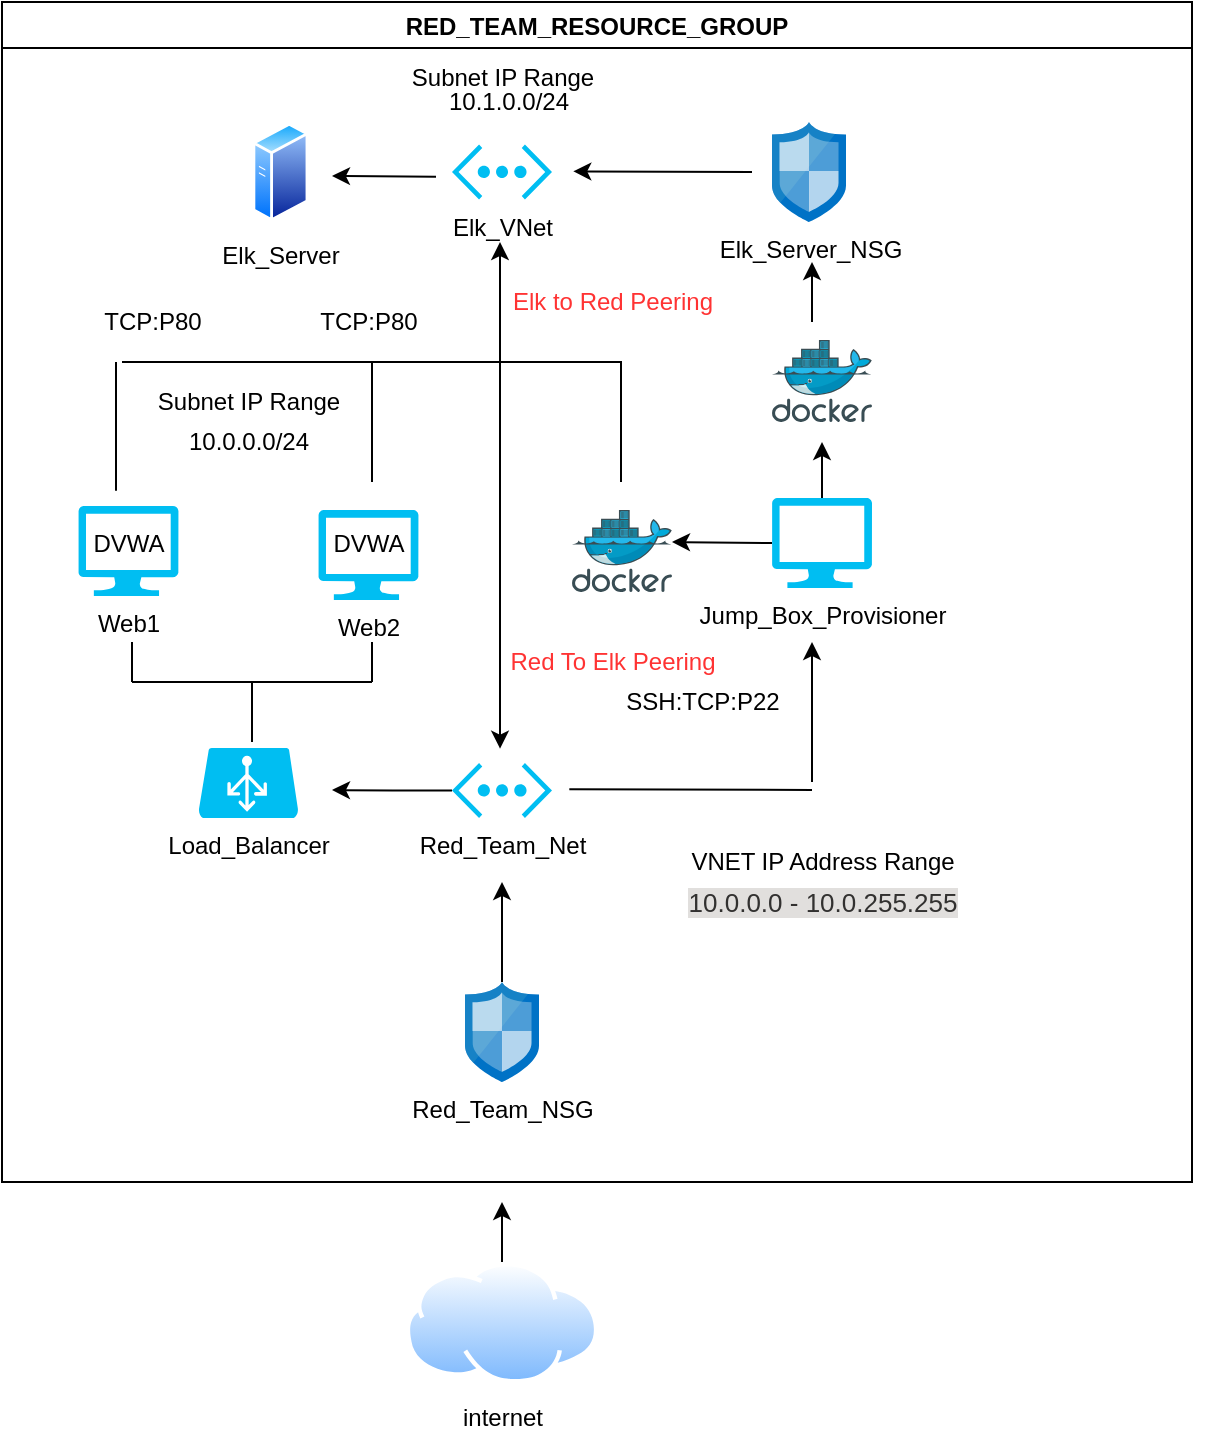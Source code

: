 <mxfile version="19.0.3" type="device"><diagram id="vvkqc4ALOvfldkGygUq4" name="Page-1"><mxGraphModel dx="1024" dy="703" grid="1" gridSize="10" guides="1" tooltips="1" connect="1" arrows="1" fold="1" page="1" pageScale="1" pageWidth="850" pageHeight="1100" math="0" shadow="0"><root><mxCell id="0"/><mxCell id="1" parent="0"/><mxCell id="cXu6Fcp3c8Qbb6nObP1x-32" style="edgeStyle=orthogonalEdgeStyle;rounded=0;orthogonalLoop=1;jettySize=auto;html=1;exitX=0;exitY=0.5;exitDx=0;exitDy=0;exitPerimeter=0;" parent="1" source="cXu6Fcp3c8Qbb6nObP1x-3" edge="1"><mxGeometry relative="1" as="geometry"><mxPoint x="490" y="420" as="targetPoint"/></mxGeometry></mxCell><mxCell id="bHo2_PQDWH2b_3R60k4Y-1" style="edgeStyle=orthogonalEdgeStyle;rounded=0;orthogonalLoop=1;jettySize=auto;html=1;exitX=0.5;exitY=0;exitDx=0;exitDy=0;" parent="1" source="cXu6Fcp3c8Qbb6nObP1x-14" edge="1"><mxGeometry relative="1" as="geometry"><mxPoint x="405" y="750" as="targetPoint"/></mxGeometry></mxCell><mxCell id="cXu6Fcp3c8Qbb6nObP1x-14" value="internet" style="aspect=fixed;perimeter=ellipsePerimeter;html=1;align=center;shadow=0;dashed=0;spacingTop=3;image;image=img/lib/active_directory/internet_cloud.svg;" parent="1" vertex="1"><mxGeometry x="356.79" y="780" width="96.43" height="60.75" as="geometry"/></mxCell><mxCell id="cXu6Fcp3c8Qbb6nObP1x-16" style="edgeStyle=orthogonalEdgeStyle;rounded=0;orthogonalLoop=1;jettySize=auto;html=1;exitX=0.5;exitY=1;exitDx=0;exitDy=0;" parent="1" edge="1"><mxGeometry relative="1" as="geometry"><mxPoint x="755" y="480" as="sourcePoint"/><mxPoint x="755" y="480" as="targetPoint"/></mxGeometry></mxCell><mxCell id="cXu6Fcp3c8Qbb6nObP1x-47" value="RED_TEAM_RESOURCE_GROUP" style="swimlane;" parent="1" vertex="1"><mxGeometry x="155" y="150" width="595" height="590" as="geometry"/></mxCell><mxCell id="cXu6Fcp3c8Qbb6nObP1x-49" value="SSH:TCP:P22" style="text;html=1;align=center;verticalAlign=middle;resizable=0;points=[];autosize=1;strokeColor=none;fillColor=none;" parent="cXu6Fcp3c8Qbb6nObP1x-47" vertex="1"><mxGeometry x="305" y="340" width="90" height="20" as="geometry"/></mxCell><mxCell id="cXu6Fcp3c8Qbb6nObP1x-51" value="TCP:P80" style="text;html=1;align=center;verticalAlign=middle;resizable=0;points=[];autosize=1;strokeColor=none;fillColor=none;" parent="cXu6Fcp3c8Qbb6nObP1x-47" vertex="1"><mxGeometry x="45" y="150" width="60" height="20" as="geometry"/></mxCell><mxCell id="cXu6Fcp3c8Qbb6nObP1x-50" value="TCP:P80" style="text;html=1;align=center;verticalAlign=middle;resizable=0;points=[];autosize=1;strokeColor=none;fillColor=none;" parent="cXu6Fcp3c8Qbb6nObP1x-47" vertex="1"><mxGeometry x="153.22" y="150" width="60" height="20" as="geometry"/></mxCell><mxCell id="cXu6Fcp3c8Qbb6nObP1x-44" value="10.0.0.0/24" style="text;html=1;align=center;verticalAlign=middle;resizable=0;points=[];autosize=1;strokeColor=none;fillColor=none;" parent="cXu6Fcp3c8Qbb6nObP1x-47" vertex="1"><mxGeometry x="83.22" y="210" width="80" height="20" as="geometry"/></mxCell><mxCell id="cXu6Fcp3c8Qbb6nObP1x-43" value="Subnet IP Range&lt;br&gt;" style="text;html=1;align=center;verticalAlign=middle;resizable=0;points=[];autosize=1;strokeColor=none;fillColor=none;" parent="cXu6Fcp3c8Qbb6nObP1x-47" vertex="1"><mxGeometry x="68.22" y="190" width="110" height="20" as="geometry"/></mxCell><mxCell id="cXu6Fcp3c8Qbb6nObP1x-2" value="Load_Balancer&lt;br&gt;" style="verticalLabelPosition=bottom;html=1;verticalAlign=top;align=center;strokeColor=none;fillColor=#00BEF2;shape=mxgraph.azure.azure_load_balancer;" parent="cXu6Fcp3c8Qbb6nObP1x-47" vertex="1"><mxGeometry x="98.22" y="373" width="50" height="35" as="geometry"/></mxCell><mxCell id="bHo2_PQDWH2b_3R60k4Y-3" value="" style="edgeStyle=orthogonalEdgeStyle;rounded=0;orthogonalLoop=1;jettySize=auto;html=1;" parent="cXu6Fcp3c8Qbb6nObP1x-47" source="cXu6Fcp3c8Qbb6nObP1x-13" edge="1"><mxGeometry relative="1" as="geometry"><mxPoint x="250" y="440" as="targetPoint"/></mxGeometry></mxCell><mxCell id="cXu6Fcp3c8Qbb6nObP1x-13" value="Red_Team_NSG" style="sketch=0;aspect=fixed;html=1;points=[];align=center;image;fontSize=12;image=img/lib/mscae/Network_Security_Groups_Classic.svg;" parent="cXu6Fcp3c8Qbb6nObP1x-47" vertex="1"><mxGeometry x="231.5" y="490" width="37" height="50" as="geometry"/></mxCell><mxCell id="cXu6Fcp3c8Qbb6nObP1x-3" value="Jump_Box_Provisioner&lt;br&gt;" style="verticalLabelPosition=bottom;html=1;verticalAlign=top;align=center;strokeColor=none;fillColor=#00BEF2;shape=mxgraph.azure.computer;pointerEvents=1;" parent="cXu6Fcp3c8Qbb6nObP1x-47" vertex="1"><mxGeometry x="385" y="248" width="50" height="45" as="geometry"/></mxCell><mxCell id="cXu6Fcp3c8Qbb6nObP1x-1" value="" style="sketch=0;aspect=fixed;html=1;points=[];align=center;image;fontSize=12;image=img/lib/mscae/Docker.svg;" parent="cXu6Fcp3c8Qbb6nObP1x-47" vertex="1"><mxGeometry x="285" y="254" width="50" height="41" as="geometry"/></mxCell><mxCell id="cXu6Fcp3c8Qbb6nObP1x-39" value="DVWA" style="text;html=1;align=center;verticalAlign=middle;resizable=0;points=[];autosize=1;strokeColor=none;fillColor=none;" parent="cXu6Fcp3c8Qbb6nObP1x-47" vertex="1"><mxGeometry x="158.22" y="260.5" width="50" height="20" as="geometry"/></mxCell><mxCell id="cXu6Fcp3c8Qbb6nObP1x-5" value="Web2&lt;br&gt;" style="verticalLabelPosition=bottom;html=1;verticalAlign=top;align=center;strokeColor=none;fillColor=#00BEF2;shape=mxgraph.azure.computer;pointerEvents=1;" parent="cXu6Fcp3c8Qbb6nObP1x-47" vertex="1"><mxGeometry x="158.22" y="254" width="50" height="45" as="geometry"/></mxCell><mxCell id="cXu6Fcp3c8Qbb6nObP1x-40" value="DVWA" style="text;html=1;align=center;verticalAlign=middle;resizable=0;points=[];autosize=1;strokeColor=none;fillColor=none;" parent="cXu6Fcp3c8Qbb6nObP1x-47" vertex="1"><mxGeometry x="38.22" y="260.5" width="50" height="20" as="geometry"/></mxCell><mxCell id="cXu6Fcp3c8Qbb6nObP1x-4" value="Web1&lt;br&gt;" style="verticalLabelPosition=bottom;html=1;verticalAlign=top;align=center;strokeColor=none;fillColor=#00BEF2;shape=mxgraph.azure.computer;pointerEvents=1;" parent="cXu6Fcp3c8Qbb6nObP1x-47" vertex="1"><mxGeometry x="38.22" y="252" width="50" height="45" as="geometry"/></mxCell><mxCell id="cXu6Fcp3c8Qbb6nObP1x-8" value="Red_Team_Net&lt;br&gt;" style="verticalLabelPosition=bottom;html=1;verticalAlign=top;align=center;strokeColor=none;fillColor=#00BEF2;shape=mxgraph.azure.virtual_network;pointerEvents=1;" parent="cXu6Fcp3c8Qbb6nObP1x-47" vertex="1"><mxGeometry x="225" y="380.5" width="50" height="27.5" as="geometry"/></mxCell><mxCell id="cXu6Fcp3c8Qbb6nObP1x-42" value="&lt;span style=&quot;color: rgb(50 , 49 , 48) ; font-family: &amp;#34;az_ea_font&amp;#34; , &amp;#34;segoe ui&amp;#34; , &amp;#34;az_font&amp;#34; , , , &amp;#34;blinkmacsystemfont&amp;#34; , &amp;#34;roboto&amp;#34; , &amp;#34;oxygen&amp;#34; , &amp;#34;ubuntu&amp;#34; , &amp;#34;cantarell&amp;#34; , &amp;#34;open sans&amp;#34; , &amp;#34;helvetica neue&amp;#34; , sans-serif ; font-size: 13px ; text-align: left ; background-color: rgb(225 , 223 , 221)&quot;&gt;10.0.0.0 - 10.0.255.255&lt;/span&gt;" style="text;html=1;align=center;verticalAlign=middle;resizable=0;points=[];autosize=1;strokeColor=none;fillColor=none;" parent="cXu6Fcp3c8Qbb6nObP1x-47" vertex="1"><mxGeometry x="335" y="440" width="150" height="20" as="geometry"/></mxCell><mxCell id="cXu6Fcp3c8Qbb6nObP1x-41" value="VNET IP Address Range&lt;br&gt;" style="text;html=1;align=center;verticalAlign=middle;resizable=0;points=[];autosize=1;strokeColor=none;fillColor=none;" parent="cXu6Fcp3c8Qbb6nObP1x-47" vertex="1"><mxGeometry x="335" y="420" width="150" height="20" as="geometry"/></mxCell><mxCell id="bHo2_PQDWH2b_3R60k4Y-6" value="" style="endArrow=classic;html=1;rounded=0;" parent="cXu6Fcp3c8Qbb6nObP1x-47" edge="1"><mxGeometry width="50" height="50" relative="1" as="geometry"><mxPoint x="405" y="390" as="sourcePoint"/><mxPoint x="405" y="320" as="targetPoint"/><Array as="points"><mxPoint x="405" y="360"/><mxPoint x="405" y="350"/></Array></mxGeometry></mxCell><mxCell id="bHo2_PQDWH2b_3R60k4Y-8" value="" style="endArrow=none;html=1;rounded=0;exitX=1.173;exitY=0.479;exitDx=0;exitDy=0;exitPerimeter=0;" parent="cXu6Fcp3c8Qbb6nObP1x-47" source="cXu6Fcp3c8Qbb6nObP1x-8" edge="1"><mxGeometry width="50" height="50" relative="1" as="geometry"><mxPoint x="305" y="420" as="sourcePoint"/><mxPoint x="405" y="394" as="targetPoint"/></mxGeometry></mxCell><mxCell id="bHo2_PQDWH2b_3R60k4Y-9" value="" style="endArrow=none;html=1;rounded=0;" parent="cXu6Fcp3c8Qbb6nObP1x-47" edge="1"><mxGeometry width="50" height="50" relative="1" as="geometry"><mxPoint x="125" y="370" as="sourcePoint"/><mxPoint x="125" y="340" as="targetPoint"/></mxGeometry></mxCell><mxCell id="bHo2_PQDWH2b_3R60k4Y-10" value="" style="endArrow=none;html=1;rounded=0;" parent="cXu6Fcp3c8Qbb6nObP1x-47" edge="1"><mxGeometry width="50" height="50" relative="1" as="geometry"><mxPoint x="65" y="340" as="sourcePoint"/><mxPoint x="125" y="340" as="targetPoint"/></mxGeometry></mxCell><mxCell id="bHo2_PQDWH2b_3R60k4Y-11" value="" style="endArrow=none;html=1;rounded=0;" parent="cXu6Fcp3c8Qbb6nObP1x-47" edge="1"><mxGeometry width="50" height="50" relative="1" as="geometry"><mxPoint x="125" y="340" as="sourcePoint"/><mxPoint x="185" y="340" as="targetPoint"/></mxGeometry></mxCell><mxCell id="bHo2_PQDWH2b_3R60k4Y-12" value="" style="endArrow=none;html=1;rounded=0;" parent="cXu6Fcp3c8Qbb6nObP1x-47" edge="1"><mxGeometry width="50" height="50" relative="1" as="geometry"><mxPoint x="65" y="340" as="sourcePoint"/><mxPoint x="65" y="320" as="targetPoint"/></mxGeometry></mxCell><mxCell id="bHo2_PQDWH2b_3R60k4Y-13" value="" style="endArrow=none;html=1;rounded=0;" parent="cXu6Fcp3c8Qbb6nObP1x-47" edge="1"><mxGeometry width="50" height="50" relative="1" as="geometry"><mxPoint x="185" y="340" as="sourcePoint"/><mxPoint x="185" y="320" as="targetPoint"/></mxGeometry></mxCell><mxCell id="bHo2_PQDWH2b_3R60k4Y-14" value="" style="endArrow=none;html=1;rounded=0;" parent="cXu6Fcp3c8Qbb6nObP1x-47" edge="1"><mxGeometry width="50" height="50" relative="1" as="geometry"><mxPoint x="309.5" y="240" as="sourcePoint"/><mxPoint x="309.5" y="180" as="targetPoint"/></mxGeometry></mxCell><mxCell id="bHo2_PQDWH2b_3R60k4Y-15" value="" style="endArrow=none;html=1;rounded=0;" parent="cXu6Fcp3c8Qbb6nObP1x-47" edge="1"><mxGeometry width="50" height="50" relative="1" as="geometry"><mxPoint x="60" y="180" as="sourcePoint"/><mxPoint x="310" y="180" as="targetPoint"/></mxGeometry></mxCell><mxCell id="bHo2_PQDWH2b_3R60k4Y-16" value="" style="endArrow=none;html=1;rounded=0;" parent="cXu6Fcp3c8Qbb6nObP1x-47" edge="1"><mxGeometry width="50" height="50" relative="1" as="geometry"><mxPoint x="185" y="240" as="sourcePoint"/><mxPoint x="185" y="180" as="targetPoint"/></mxGeometry></mxCell><mxCell id="bHo2_PQDWH2b_3R60k4Y-17" value="" style="endArrow=none;html=1;rounded=0;exitX=0.376;exitY=-0.17;exitDx=0;exitDy=0;exitPerimeter=0;" parent="cXu6Fcp3c8Qbb6nObP1x-47" source="cXu6Fcp3c8Qbb6nObP1x-4" edge="1"><mxGeometry width="50" height="50" relative="1" as="geometry"><mxPoint x="35" y="240" as="sourcePoint"/><mxPoint x="57" y="180" as="targetPoint"/></mxGeometry></mxCell><mxCell id="-gCt1jsn4ygDwDQ4w3Zt-1" value="Elk_Server&lt;br&gt;" style="aspect=fixed;perimeter=ellipsePerimeter;html=1;align=center;shadow=0;dashed=0;spacingTop=3;image;image=img/lib/active_directory/generic_server.svg;" parent="cXu6Fcp3c8Qbb6nObP1x-47" vertex="1"><mxGeometry x="125.22" y="60" width="28.0" height="50" as="geometry"/></mxCell><mxCell id="I6M6BdJclk2YlhxAiF_m-1" value="Elk_VNet" style="verticalLabelPosition=bottom;html=1;verticalAlign=top;align=center;strokeColor=none;fillColor=#00BEF2;shape=mxgraph.azure.virtual_network;pointerEvents=1;" parent="cXu6Fcp3c8Qbb6nObP1x-47" vertex="1"><mxGeometry x="225" y="71.25" width="50" height="27.5" as="geometry"/></mxCell><mxCell id="I6M6BdJclk2YlhxAiF_m-4" value="Elk_Server_NSG&lt;br&gt;&lt;br&gt;" style="sketch=0;aspect=fixed;html=1;points=[];align=center;image;fontSize=12;image=img/lib/mscae/Network_Security_Groups_Classic.svg;" parent="cXu6Fcp3c8Qbb6nObP1x-47" vertex="1"><mxGeometry x="385" y="60" width="37" height="50" as="geometry"/></mxCell><mxCell id="I6M6BdJclk2YlhxAiF_m-6" value="" style="endArrow=classic;html=1;rounded=0;entryX=1.213;entryY=0.488;entryDx=0;entryDy=0;entryPerimeter=0;" parent="cXu6Fcp3c8Qbb6nObP1x-47" target="I6M6BdJclk2YlhxAiF_m-1" edge="1"><mxGeometry width="50" height="50" relative="1" as="geometry"><mxPoint x="375" y="85" as="sourcePoint"/><mxPoint x="365" y="60" as="targetPoint"/></mxGeometry></mxCell><mxCell id="I6M6BdJclk2YlhxAiF_m-7" value="" style="endArrow=classic;html=1;rounded=0;exitX=-0.16;exitY=0.585;exitDx=0;exitDy=0;exitPerimeter=0;" parent="cXu6Fcp3c8Qbb6nObP1x-47" source="I6M6BdJclk2YlhxAiF_m-1" edge="1"><mxGeometry width="50" height="50" relative="1" as="geometry"><mxPoint x="185" y="110" as="sourcePoint"/><mxPoint x="165" y="87" as="targetPoint"/></mxGeometry></mxCell><mxCell id="I6M6BdJclk2YlhxAiF_m-8" value="" style="sketch=0;aspect=fixed;html=1;points=[];align=center;image;fontSize=12;image=img/lib/mscae/Docker.svg;" parent="cXu6Fcp3c8Qbb6nObP1x-47" vertex="1"><mxGeometry x="385" y="169" width="50" height="41" as="geometry"/></mxCell><mxCell id="I6M6BdJclk2YlhxAiF_m-11" value="" style="endArrow=classic;html=1;rounded=0;exitX=0.5;exitY=0;exitDx=0;exitDy=0;exitPerimeter=0;" parent="cXu6Fcp3c8Qbb6nObP1x-47" source="cXu6Fcp3c8Qbb6nObP1x-3" edge="1"><mxGeometry width="50" height="50" relative="1" as="geometry"><mxPoint x="385" y="250" as="sourcePoint"/><mxPoint x="410" y="220" as="targetPoint"/></mxGeometry></mxCell><mxCell id="I6M6BdJclk2YlhxAiF_m-12" value="" style="endArrow=classic;html=1;rounded=0;" parent="cXu6Fcp3c8Qbb6nObP1x-47" edge="1"><mxGeometry width="50" height="50" relative="1" as="geometry"><mxPoint x="405" y="160" as="sourcePoint"/><mxPoint x="405" y="130" as="targetPoint"/></mxGeometry></mxCell><mxCell id="I6M6BdJclk2YlhxAiF_m-15" value="Elk to Red Peering&lt;br&gt;" style="text;html=1;align=center;verticalAlign=middle;resizable=0;points=[];autosize=1;strokeColor=none;fillColor=none;fontColor=#FF3333;" parent="cXu6Fcp3c8Qbb6nObP1x-47" vertex="1"><mxGeometry x="245" y="140" width="120" height="20" as="geometry"/></mxCell><mxCell id="I6M6BdJclk2YlhxAiF_m-14" value="Red To Elk Peering&lt;br&gt;" style="text;html=1;align=center;verticalAlign=middle;resizable=0;points=[];autosize=1;strokeColor=none;fillColor=none;fontColor=#FF3333;" parent="cXu6Fcp3c8Qbb6nObP1x-47" vertex="1"><mxGeometry x="245" y="320" width="120" height="20" as="geometry"/></mxCell><mxCell id="I6M6BdJclk2YlhxAiF_m-17" value="" style="endArrow=classic;startArrow=classic;html=1;rounded=0;fontColor=#FF3333;exitX=0.48;exitY=-0.261;exitDx=0;exitDy=0;exitPerimeter=0;" parent="cXu6Fcp3c8Qbb6nObP1x-47" source="cXu6Fcp3c8Qbb6nObP1x-8" edge="1"><mxGeometry width="50" height="50" relative="1" as="geometry"><mxPoint x="225" y="290" as="sourcePoint"/><mxPoint x="249" y="120" as="targetPoint"/></mxGeometry></mxCell><mxCell id="I6M6BdJclk2YlhxAiF_m-18" value="&lt;font color=&quot;#000000&quot;&gt;Subnet IP Range&lt;br&gt;&lt;br&gt;&lt;/font&gt;" style="text;html=1;align=center;verticalAlign=middle;resizable=0;points=[];autosize=1;strokeColor=none;fillColor=none;fontColor=#FF3333;" parent="cXu6Fcp3c8Qbb6nObP1x-47" vertex="1"><mxGeometry x="195" y="30" width="110" height="30" as="geometry"/></mxCell><mxCell id="I6M6BdJclk2YlhxAiF_m-19" value="10.1.0.0/24&lt;br&gt;" style="text;html=1;align=center;verticalAlign=middle;resizable=0;points=[];autosize=1;strokeColor=none;fillColor=none;fontColor=#000000;" parent="cXu6Fcp3c8Qbb6nObP1x-47" vertex="1"><mxGeometry x="213.22" y="40" width="80" height="20" as="geometry"/></mxCell><mxCell id="bHo2_PQDWH2b_3R60k4Y-4" style="edgeStyle=orthogonalEdgeStyle;rounded=0;orthogonalLoop=1;jettySize=auto;html=1;exitX=0;exitY=0.5;exitDx=0;exitDy=0;exitPerimeter=0;" parent="1" source="cXu6Fcp3c8Qbb6nObP1x-8" edge="1"><mxGeometry relative="1" as="geometry"><mxPoint x="320" y="544" as="targetPoint"/></mxGeometry></mxCell></root></mxGraphModel></diagram></mxfile>